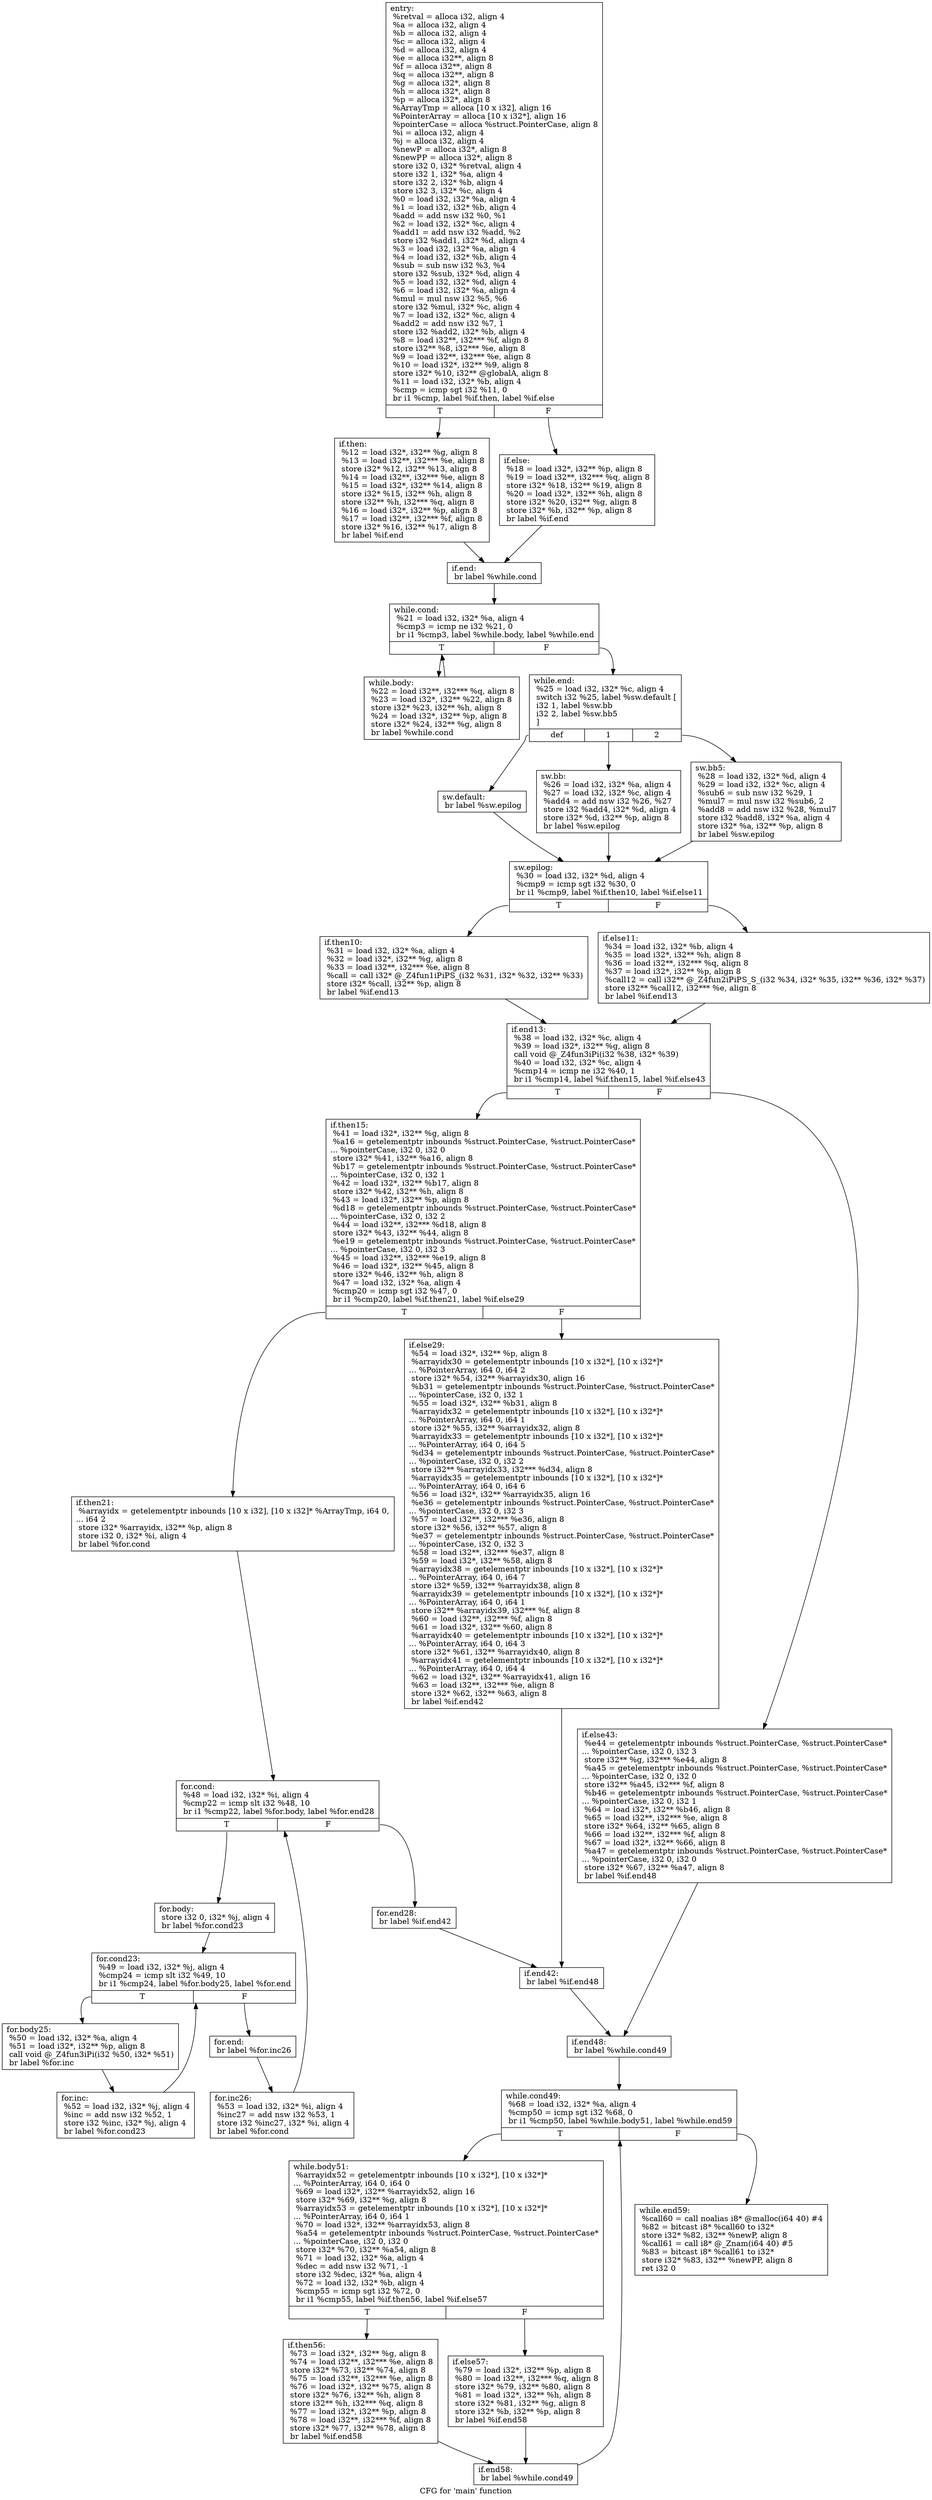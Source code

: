 digraph "CFG for 'main' function" {
	label="CFG for 'main' function";

	Node0x94a04c0 [shape=record,label="{entry:\l  %retval = alloca i32, align 4\l  %a = alloca i32, align 4\l  %b = alloca i32, align 4\l  %c = alloca i32, align 4\l  %d = alloca i32, align 4\l  %e = alloca i32**, align 8\l  %f = alloca i32**, align 8\l  %q = alloca i32**, align 8\l  %g = alloca i32*, align 8\l  %h = alloca i32*, align 8\l  %p = alloca i32*, align 8\l  %ArrayTmp = alloca [10 x i32], align 16\l  %PointerArray = alloca [10 x i32*], align 16\l  %pointerCase = alloca %struct.PointerCase, align 8\l  %i = alloca i32, align 4\l  %j = alloca i32, align 4\l  %newP = alloca i32*, align 8\l  %newPP = alloca i32*, align 8\l  store i32 0, i32* %retval, align 4\l  store i32 1, i32* %a, align 4\l  store i32 2, i32* %b, align 4\l  store i32 3, i32* %c, align 4\l  %0 = load i32, i32* %a, align 4\l  %1 = load i32, i32* %b, align 4\l  %add = add nsw i32 %0, %1\l  %2 = load i32, i32* %c, align 4\l  %add1 = add nsw i32 %add, %2\l  store i32 %add1, i32* %d, align 4\l  %3 = load i32, i32* %a, align 4\l  %4 = load i32, i32* %b, align 4\l  %sub = sub nsw i32 %3, %4\l  store i32 %sub, i32* %d, align 4\l  %5 = load i32, i32* %d, align 4\l  %6 = load i32, i32* %a, align 4\l  %mul = mul nsw i32 %5, %6\l  store i32 %mul, i32* %c, align 4\l  %7 = load i32, i32* %c, align 4\l  %add2 = add nsw i32 %7, 1\l  store i32 %add2, i32* %b, align 4\l  %8 = load i32**, i32*** %f, align 8\l  store i32** %8, i32*** %e, align 8\l  %9 = load i32**, i32*** %e, align 8\l  %10 = load i32*, i32** %9, align 8\l  store i32* %10, i32** @globalA, align 8\l  %11 = load i32, i32* %b, align 4\l  %cmp = icmp sgt i32 %11, 0\l  br i1 %cmp, label %if.then, label %if.else\l|{<s0>T|<s1>F}}"];
	Node0x94a04c0:s0 -> Node0x94a2000;
	Node0x94a04c0:s1 -> Node0x94a1290;
	Node0x94a2000 [shape=record,label="{if.then:                                          \l  %12 = load i32*, i32** %g, align 8\l  %13 = load i32**, i32*** %e, align 8\l  store i32* %12, i32** %13, align 8\l  %14 = load i32**, i32*** %e, align 8\l  %15 = load i32*, i32** %14, align 8\l  store i32* %15, i32** %h, align 8\l  store i32** %h, i32*** %q, align 8\l  %16 = load i32*, i32** %p, align 8\l  %17 = load i32**, i32*** %f, align 8\l  store i32* %16, i32** %17, align 8\l  br label %if.end\l}"];
	Node0x94a2000 -> Node0x94a1360;
	Node0x94a1290 [shape=record,label="{if.else:                                          \l  %18 = load i32*, i32** %p, align 8\l  %19 = load i32**, i32*** %q, align 8\l  store i32* %18, i32** %19, align 8\l  %20 = load i32*, i32** %h, align 8\l  store i32* %20, i32** %g, align 8\l  store i32* %b, i32** %p, align 8\l  br label %if.end\l}"];
	Node0x94a1290 -> Node0x94a1360;
	Node0x94a1360 [shape=record,label="{if.end:                                           \l  br label %while.cond\l}"];
	Node0x94a1360 -> Node0x94a33e0;
	Node0x94a33e0 [shape=record,label="{while.cond:                                       \l  %21 = load i32, i32* %a, align 4\l  %cmp3 = icmp ne i32 %21, 0\l  br i1 %cmp3, label %while.body, label %while.end\l|{<s0>T|<s1>F}}"];
	Node0x94a33e0:s0 -> Node0x94a3520;
	Node0x94a33e0:s1 -> Node0x94a3600;
	Node0x94a3520 [shape=record,label="{while.body:                                       \l  %22 = load i32**, i32*** %q, align 8\l  %23 = load i32*, i32** %22, align 8\l  store i32* %23, i32** %h, align 8\l  %24 = load i32*, i32** %p, align 8\l  store i32* %24, i32** %g, align 8\l  br label %while.cond\l}"];
	Node0x94a3520 -> Node0x94a33e0;
	Node0x94a3600 [shape=record,label="{while.end:                                        \l  %25 = load i32, i32* %c, align 4\l  switch i32 %25, label %sw.default [\l    i32 1, label %sw.bb\l    i32 2, label %sw.bb5\l  ]\l|{<s0>def|<s1>1|<s2>2}}"];
	Node0x94a3600:s0 -> Node0x94a3990;
	Node0x94a3600:s1 -> Node0x94a3a70;
	Node0x94a3600:s2 -> Node0x94a3b40;
	Node0x94a3a70 [shape=record,label="{sw.bb:                                            \l  %26 = load i32, i32* %a, align 4\l  %27 = load i32, i32* %c, align 4\l  %add4 = add nsw i32 %26, %27\l  store i32 %add4, i32* %d, align 4\l  store i32* %d, i32** %p, align 8\l  br label %sw.epilog\l}"];
	Node0x94a3a70 -> Node0x94a3ef0;
	Node0x94a3b40 [shape=record,label="{sw.bb5:                                           \l  %28 = load i32, i32* %d, align 4\l  %29 = load i32, i32* %c, align 4\l  %sub6 = sub nsw i32 %29, 1\l  %mul7 = mul nsw i32 %sub6, 2\l  %add8 = add nsw i32 %28, %mul7\l  store i32 %add8, i32* %a, align 4\l  store i32* %a, i32** %p, align 8\l  br label %sw.epilog\l}"];
	Node0x94a3b40 -> Node0x94a3ef0;
	Node0x94a3990 [shape=record,label="{sw.default:                                       \l  br label %sw.epilog\l}"];
	Node0x94a3990 -> Node0x94a3ef0;
	Node0x94a3ef0 [shape=record,label="{sw.epilog:                                        \l  %30 = load i32, i32* %d, align 4\l  %cmp9 = icmp sgt i32 %30, 0\l  br i1 %cmp9, label %if.then10, label %if.else11\l|{<s0>T|<s1>F}}"];
	Node0x94a3ef0:s0 -> Node0x94a4430;
	Node0x94a3ef0:s1 -> Node0x94a4510;
	Node0x94a4430 [shape=record,label="{if.then10:                                        \l  %31 = load i32, i32* %a, align 4\l  %32 = load i32*, i32** %g, align 8\l  %33 = load i32**, i32*** %e, align 8\l  %call = call i32* @_Z4fun1iPiPS_(i32 %31, i32* %32, i32** %33)\l  store i32* %call, i32** %p, align 8\l  br label %if.end13\l}"];
	Node0x94a4430 -> Node0x94a4a70;
	Node0x94a4510 [shape=record,label="{if.else11:                                        \l  %34 = load i32, i32* %b, align 4\l  %35 = load i32*, i32** %h, align 8\l  %36 = load i32**, i32*** %q, align 8\l  %37 = load i32*, i32** %p, align 8\l  %call12 = call i32** @_Z4fun2iPiPS_S_(i32 %34, i32* %35, i32** %36, i32* %37)\l  store i32** %call12, i32*** %e, align 8\l  br label %if.end13\l}"];
	Node0x94a4510 -> Node0x94a4a70;
	Node0x94a4a70 [shape=record,label="{if.end13:                                         \l  %38 = load i32, i32* %c, align 4\l  %39 = load i32*, i32** %g, align 8\l  call void @_Z4fun3iPi(i32 %38, i32* %39)\l  %40 = load i32, i32* %c, align 4\l  %cmp14 = icmp ne i32 %40, 1\l  br i1 %cmp14, label %if.then15, label %if.else43\l|{<s0>T|<s1>F}}"];
	Node0x94a4a70:s0 -> Node0x94a50f0;
	Node0x94a4a70:s1 -> Node0x94a51a0;
	Node0x94a50f0 [shape=record,label="{if.then15:                                        \l  %41 = load i32*, i32** %g, align 8\l  %a16 = getelementptr inbounds %struct.PointerCase, %struct.PointerCase*\l... %pointerCase, i32 0, i32 0\l  store i32* %41, i32** %a16, align 8\l  %b17 = getelementptr inbounds %struct.PointerCase, %struct.PointerCase*\l... %pointerCase, i32 0, i32 1\l  %42 = load i32*, i32** %b17, align 8\l  store i32* %42, i32** %h, align 8\l  %43 = load i32*, i32** %p, align 8\l  %d18 = getelementptr inbounds %struct.PointerCase, %struct.PointerCase*\l... %pointerCase, i32 0, i32 2\l  %44 = load i32**, i32*** %d18, align 8\l  store i32* %43, i32** %44, align 8\l  %e19 = getelementptr inbounds %struct.PointerCase, %struct.PointerCase*\l... %pointerCase, i32 0, i32 3\l  %45 = load i32**, i32*** %e19, align 8\l  %46 = load i32*, i32** %45, align 8\l  store i32* %46, i32** %h, align 8\l  %47 = load i32, i32* %a, align 4\l  %cmp20 = icmp sgt i32 %47, 0\l  br i1 %cmp20, label %if.then21, label %if.else29\l|{<s0>T|<s1>F}}"];
	Node0x94a50f0:s0 -> Node0x94a5dd0;
	Node0x94a50f0:s1 -> Node0x94a5eb0;
	Node0x94a5dd0 [shape=record,label="{if.then21:                                        \l  %arrayidx = getelementptr inbounds [10 x i32], [10 x i32]* %ArrayTmp, i64 0,\l... i64 2\l  store i32* %arrayidx, i32** %p, align 8\l  store i32 0, i32* %i, align 4\l  br label %for.cond\l}"];
	Node0x94a5dd0 -> Node0x94a6250;
	Node0x94a6250 [shape=record,label="{for.cond:                                         \l  %48 = load i32, i32* %i, align 4\l  %cmp22 = icmp slt i32 %48, 10\l  br i1 %cmp22, label %for.body, label %for.end28\l|{<s0>T|<s1>F}}"];
	Node0x94a6250:s0 -> Node0x94a63f0;
	Node0x94a6250:s1 -> Node0x94a64d0;
	Node0x94a63f0 [shape=record,label="{for.body:                                         \l  store i32 0, i32* %j, align 4\l  br label %for.cond23\l}"];
	Node0x94a63f0 -> Node0x94a66c0;
	Node0x94a66c0 [shape=record,label="{for.cond23:                                       \l  %49 = load i32, i32* %j, align 4\l  %cmp24 = icmp slt i32 %49, 10\l  br i1 %cmp24, label %for.body25, label %for.end\l|{<s0>T|<s1>F}}"];
	Node0x94a66c0:s0 -> Node0x94a6830;
	Node0x94a66c0:s1 -> Node0x94a14d0;
	Node0x94a6830 [shape=record,label="{for.body25:                                       \l  %50 = load i32, i32* %a, align 4\l  %51 = load i32*, i32** %p, align 8\l  call void @_Z4fun3iPi(i32 %50, i32* %51)\l  br label %for.inc\l}"];
	Node0x94a6830 -> Node0x94a17c0;
	Node0x94a17c0 [shape=record,label="{for.inc:                                          \l  %52 = load i32, i32* %j, align 4\l  %inc = add nsw i32 %52, 1\l  store i32 %inc, i32* %j, align 4\l  br label %for.cond23\l}"];
	Node0x94a17c0 -> Node0x94a66c0;
	Node0x94a14d0 [shape=record,label="{for.end:                                          \l  br label %for.inc26\l}"];
	Node0x94a14d0 -> Node0x94a1a20;
	Node0x94a1a20 [shape=record,label="{for.inc26:                                        \l  %53 = load i32, i32* %i, align 4\l  %inc27 = add nsw i32 %53, 1\l  store i32 %inc27, i32* %i, align 4\l  br label %for.cond\l}"];
	Node0x94a1a20 -> Node0x94a6250;
	Node0x94a64d0 [shape=record,label="{for.end28:                                        \l  br label %if.end42\l}"];
	Node0x94a64d0 -> Node0x94a78c0;
	Node0x94a5eb0 [shape=record,label="{if.else29:                                        \l  %54 = load i32*, i32** %p, align 8\l  %arrayidx30 = getelementptr inbounds [10 x i32*], [10 x i32*]*\l... %PointerArray, i64 0, i64 2\l  store i32* %54, i32** %arrayidx30, align 16\l  %b31 = getelementptr inbounds %struct.PointerCase, %struct.PointerCase*\l... %pointerCase, i32 0, i32 1\l  %55 = load i32*, i32** %b31, align 8\l  %arrayidx32 = getelementptr inbounds [10 x i32*], [10 x i32*]*\l... %PointerArray, i64 0, i64 1\l  store i32* %55, i32** %arrayidx32, align 8\l  %arrayidx33 = getelementptr inbounds [10 x i32*], [10 x i32*]*\l... %PointerArray, i64 0, i64 5\l  %d34 = getelementptr inbounds %struct.PointerCase, %struct.PointerCase*\l... %pointerCase, i32 0, i32 2\l  store i32** %arrayidx33, i32*** %d34, align 8\l  %arrayidx35 = getelementptr inbounds [10 x i32*], [10 x i32*]*\l... %PointerArray, i64 0, i64 6\l  %56 = load i32*, i32** %arrayidx35, align 16\l  %e36 = getelementptr inbounds %struct.PointerCase, %struct.PointerCase*\l... %pointerCase, i32 0, i32 3\l  %57 = load i32**, i32*** %e36, align 8\l  store i32* %56, i32** %57, align 8\l  %e37 = getelementptr inbounds %struct.PointerCase, %struct.PointerCase*\l... %pointerCase, i32 0, i32 3\l  %58 = load i32**, i32*** %e37, align 8\l  %59 = load i32*, i32** %58, align 8\l  %arrayidx38 = getelementptr inbounds [10 x i32*], [10 x i32*]*\l... %PointerArray, i64 0, i64 7\l  store i32* %59, i32** %arrayidx38, align 8\l  %arrayidx39 = getelementptr inbounds [10 x i32*], [10 x i32*]*\l... %PointerArray, i64 0, i64 1\l  store i32** %arrayidx39, i32*** %f, align 8\l  %60 = load i32**, i32*** %f, align 8\l  %61 = load i32*, i32** %60, align 8\l  %arrayidx40 = getelementptr inbounds [10 x i32*], [10 x i32*]*\l... %PointerArray, i64 0, i64 3\l  store i32* %61, i32** %arrayidx40, align 8\l  %arrayidx41 = getelementptr inbounds [10 x i32*], [10 x i32*]*\l... %PointerArray, i64 0, i64 4\l  %62 = load i32*, i32** %arrayidx41, align 16\l  %63 = load i32**, i32*** %e, align 8\l  store i32* %62, i32** %63, align 8\l  br label %if.end42\l}"];
	Node0x94a5eb0 -> Node0x94a78c0;
	Node0x94a78c0 [shape=record,label="{if.end42:                                         \l  br label %if.end48\l}"];
	Node0x94a78c0 -> Node0x94a8c00;
	Node0x94a51a0 [shape=record,label="{if.else43:                                        \l  %e44 = getelementptr inbounds %struct.PointerCase, %struct.PointerCase*\l... %pointerCase, i32 0, i32 3\l  store i32** %g, i32*** %e44, align 8\l  %a45 = getelementptr inbounds %struct.PointerCase, %struct.PointerCase*\l... %pointerCase, i32 0, i32 0\l  store i32** %a45, i32*** %f, align 8\l  %b46 = getelementptr inbounds %struct.PointerCase, %struct.PointerCase*\l... %pointerCase, i32 0, i32 1\l  %64 = load i32*, i32** %b46, align 8\l  %65 = load i32**, i32*** %e, align 8\l  store i32* %64, i32** %65, align 8\l  %66 = load i32**, i32*** %f, align 8\l  %67 = load i32*, i32** %66, align 8\l  %a47 = getelementptr inbounds %struct.PointerCase, %struct.PointerCase*\l... %pointerCase, i32 0, i32 0\l  store i32* %67, i32** %a47, align 8\l  br label %if.end48\l}"];
	Node0x94a51a0 -> Node0x94a8c00;
	Node0x94a8c00 [shape=record,label="{if.end48:                                         \l  br label %while.cond49\l}"];
	Node0x94a8c00 -> Node0x94a48a0;
	Node0x94a48a0 [shape=record,label="{while.cond49:                                     \l  %68 = load i32, i32* %a, align 4\l  %cmp50 = icmp sgt i32 %68, 0\l  br i1 %cmp50, label %while.body51, label %while.end59\l|{<s0>T|<s1>F}}"];
	Node0x94a48a0:s0 -> Node0x94a96d0;
	Node0x94a48a0:s1 -> Node0x94a97b0;
	Node0x94a96d0 [shape=record,label="{while.body51:                                     \l  %arrayidx52 = getelementptr inbounds [10 x i32*], [10 x i32*]*\l... %PointerArray, i64 0, i64 0\l  %69 = load i32*, i32** %arrayidx52, align 16\l  store i32* %69, i32** %g, align 8\l  %arrayidx53 = getelementptr inbounds [10 x i32*], [10 x i32*]*\l... %PointerArray, i64 0, i64 1\l  %70 = load i32*, i32** %arrayidx53, align 8\l  %a54 = getelementptr inbounds %struct.PointerCase, %struct.PointerCase*\l... %pointerCase, i32 0, i32 0\l  store i32* %70, i32** %a54, align 8\l  %71 = load i32, i32* %a, align 4\l  %dec = add nsw i32 %71, -1\l  store i32 %dec, i32* %a, align 4\l  %72 = load i32, i32* %b, align 4\l  %cmp55 = icmp sgt i32 %72, 0\l  br i1 %cmp55, label %if.then56, label %if.else57\l|{<s0>T|<s1>F}}"];
	Node0x94a96d0:s0 -> Node0x94a9f70;
	Node0x94a96d0:s1 -> Node0x94a5280;
	Node0x94a9f70 [shape=record,label="{if.then56:                                        \l  %73 = load i32*, i32** %g, align 8\l  %74 = load i32**, i32*** %e, align 8\l  store i32* %73, i32** %74, align 8\l  %75 = load i32**, i32*** %e, align 8\l  %76 = load i32*, i32** %75, align 8\l  store i32* %76, i32** %h, align 8\l  store i32** %h, i32*** %q, align 8\l  %77 = load i32*, i32** %p, align 8\l  %78 = load i32**, i32*** %f, align 8\l  store i32* %77, i32** %78, align 8\l  br label %if.end58\l}"];
	Node0x94a9f70 -> Node0x94a57d0;
	Node0x94a5280 [shape=record,label="{if.else57:                                        \l  %79 = load i32*, i32** %p, align 8\l  %80 = load i32**, i32*** %q, align 8\l  store i32* %79, i32** %80, align 8\l  %81 = load i32*, i32** %h, align 8\l  store i32* %81, i32** %g, align 8\l  store i32* %b, i32** %p, align 8\l  br label %if.end58\l}"];
	Node0x94a5280 -> Node0x94a57d0;
	Node0x94a57d0 [shape=record,label="{if.end58:                                         \l  br label %while.cond49\l}"];
	Node0x94a57d0 -> Node0x94a48a0;
	Node0x94a97b0 [shape=record,label="{while.end59:                                      \l  %call60 = call noalias i8* @malloc(i64 40) #4\l  %82 = bitcast i8* %call60 to i32*\l  store i32* %82, i32** %newP, align 8\l  %call61 = call i8* @_Znam(i64 40) #5\l  %83 = bitcast i8* %call61 to i32*\l  store i32* %83, i32** %newPP, align 8\l  ret i32 0\l}"];
}
